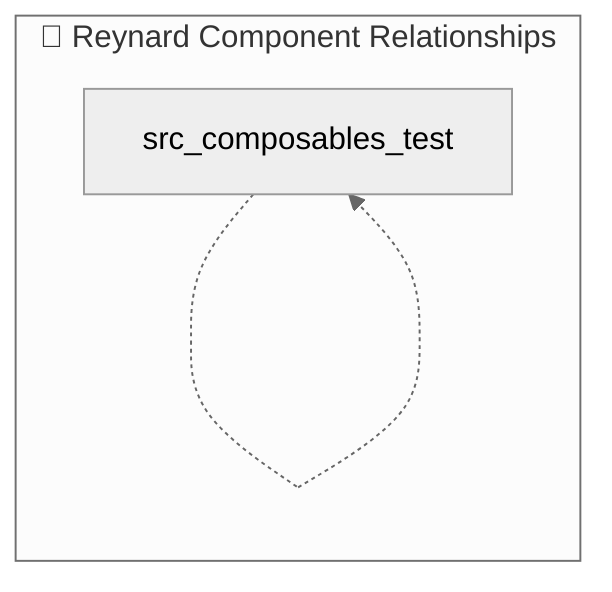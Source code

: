 %%{init: {'theme': 'neutral'}}%%
graph TB
    subgraph "🦊 Reynard Component Relationships"
        direction TB

        %% Inter-Package Relationships
        src_composables_test -.-> src_composables_test
        src_composables_test -.-> src_composables_test
        src_composables_test -.-> src_composables_test
        src_composables_test -.-> src_composables_test
        src_composables_test -.-> src_composables_test
        src_composables_test -.-> src_composables_test
        src_composables_test -.-> src_composables_test
        src_composables_test -.-> src_composables_test

        %% Intra-Package Relationships
    end